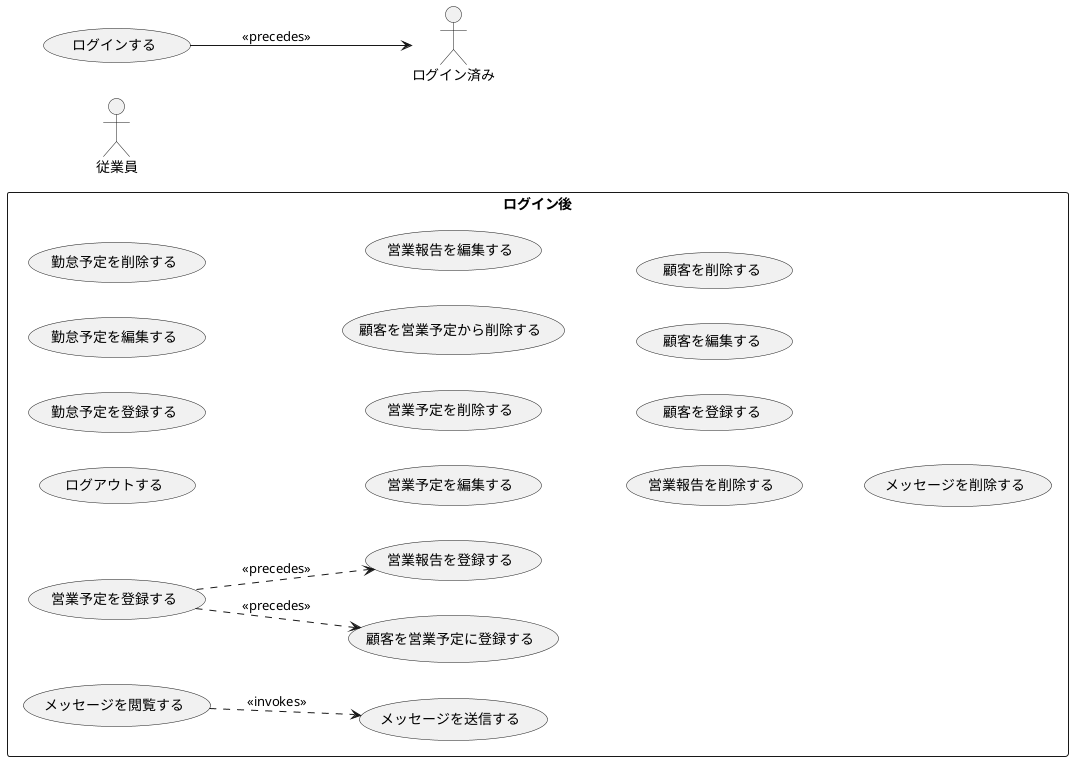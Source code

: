 @startuml ユースケース
left to right direction

:従業員:
rectangle ログイン後{
(ログアウトする)
(勤怠予定を登録する)
(勤怠予定を編集する)
(勤怠予定を削除する)
(営業予定を登録する)
(営業予定を編集する)
(営業予定を削除する)
(顧客を営業予定に登録する)
(顧客を営業予定から削除する)
(営業報告を登録する)
(営業報告を編集する)
(営業報告を削除する)
(顧客を登録する)
(顧客を編集する)
(顧客を削除する)
(メッセージを送信する)
(メッセージを削除する)
(メッセージを閲覧する)

(メッセージを閲覧する) ..> (メッセージを送信する) : <<invokes>>
(営業予定を登録する) ..> (顧客を営業予定に登録する) : <<precedes>>
(営業予定を登録する) ..> (営業報告を登録する) : <<precedes>>

}
(ログインする) --> ログイン済み : <<precedes>>

@enduml